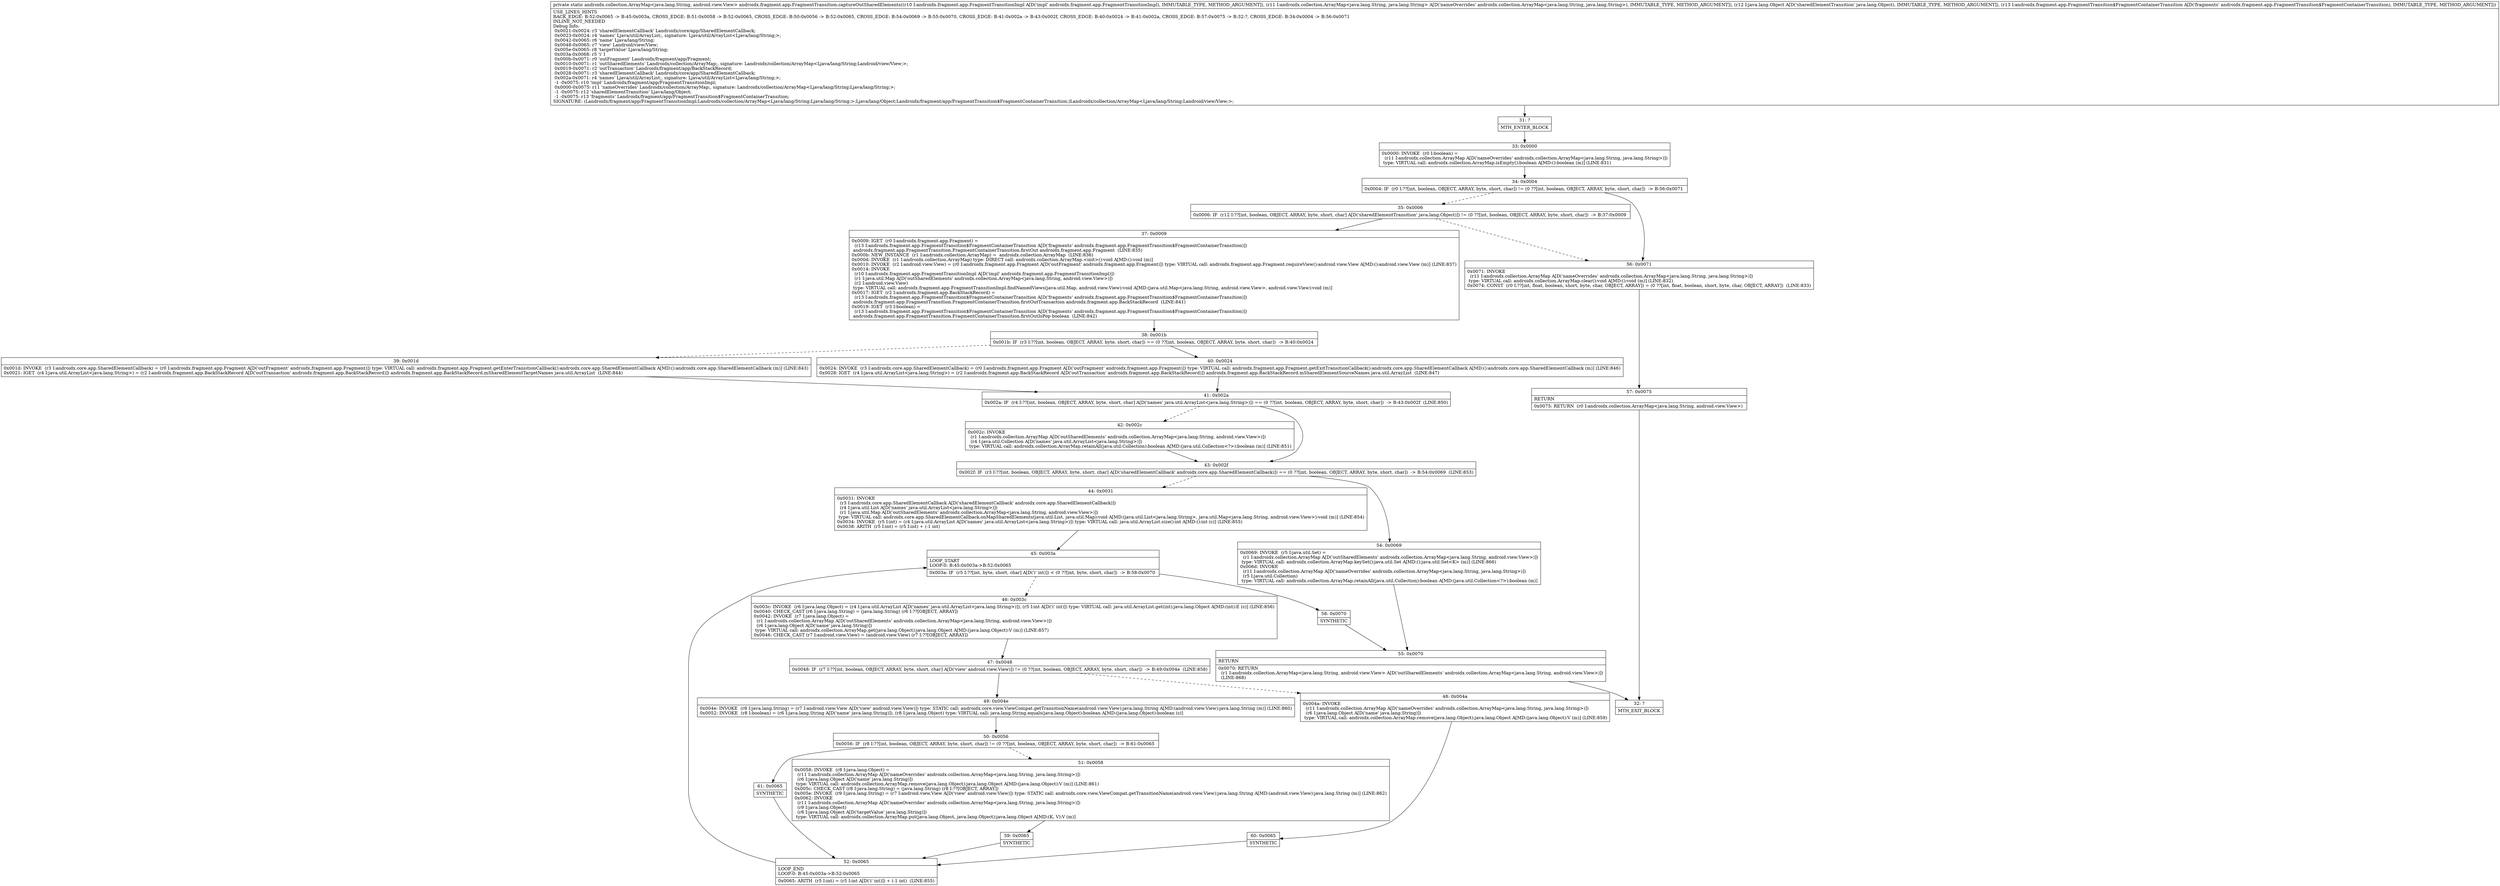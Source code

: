 digraph "CFG forandroidx.fragment.app.FragmentTransition.captureOutSharedElements(Landroidx\/fragment\/app\/FragmentTransitionImpl;Landroidx\/collection\/ArrayMap;Ljava\/lang\/Object;Landroidx\/fragment\/app\/FragmentTransition$FragmentContainerTransition;)Landroidx\/collection\/ArrayMap;" {
Node_31 [shape=record,label="{31\:\ ?|MTH_ENTER_BLOCK\l}"];
Node_33 [shape=record,label="{33\:\ 0x0000|0x0000: INVOKE  (r0 I:boolean) = \l  (r11 I:androidx.collection.ArrayMap A[D('nameOverrides' androidx.collection.ArrayMap\<java.lang.String, java.lang.String\>)])\l type: VIRTUAL call: androidx.collection.ArrayMap.isEmpty():boolean A[MD:():boolean (m)] (LINE:831)\l}"];
Node_34 [shape=record,label="{34\:\ 0x0004|0x0004: IF  (r0 I:??[int, boolean, OBJECT, ARRAY, byte, short, char]) != (0 ??[int, boolean, OBJECT, ARRAY, byte, short, char])  \-\> B:56:0x0071 \l}"];
Node_35 [shape=record,label="{35\:\ 0x0006|0x0006: IF  (r12 I:??[int, boolean, OBJECT, ARRAY, byte, short, char] A[D('sharedElementTransition' java.lang.Object)]) != (0 ??[int, boolean, OBJECT, ARRAY, byte, short, char])  \-\> B:37:0x0009 \l}"];
Node_37 [shape=record,label="{37\:\ 0x0009|0x0009: IGET  (r0 I:androidx.fragment.app.Fragment) = \l  (r13 I:androidx.fragment.app.FragmentTransition$FragmentContainerTransition A[D('fragments' androidx.fragment.app.FragmentTransition$FragmentContainerTransition)])\l androidx.fragment.app.FragmentTransition.FragmentContainerTransition.firstOut androidx.fragment.app.Fragment  (LINE:835)\l0x000b: NEW_INSTANCE  (r1 I:androidx.collection.ArrayMap) =  androidx.collection.ArrayMap  (LINE:836)\l0x000d: INVOKE  (r1 I:androidx.collection.ArrayMap) type: DIRECT call: androidx.collection.ArrayMap.\<init\>():void A[MD:():void (m)]\l0x0010: INVOKE  (r2 I:android.view.View) = (r0 I:androidx.fragment.app.Fragment A[D('outFragment' androidx.fragment.app.Fragment)]) type: VIRTUAL call: androidx.fragment.app.Fragment.requireView():android.view.View A[MD:():android.view.View (m)] (LINE:837)\l0x0014: INVOKE  \l  (r10 I:androidx.fragment.app.FragmentTransitionImpl A[D('impl' androidx.fragment.app.FragmentTransitionImpl)])\l  (r1 I:java.util.Map A[D('outSharedElements' androidx.collection.ArrayMap\<java.lang.String, android.view.View\>)])\l  (r2 I:android.view.View)\l type: VIRTUAL call: androidx.fragment.app.FragmentTransitionImpl.findNamedViews(java.util.Map, android.view.View):void A[MD:(java.util.Map\<java.lang.String, android.view.View\>, android.view.View):void (m)]\l0x0017: IGET  (r2 I:androidx.fragment.app.BackStackRecord) = \l  (r13 I:androidx.fragment.app.FragmentTransition$FragmentContainerTransition A[D('fragments' androidx.fragment.app.FragmentTransition$FragmentContainerTransition)])\l androidx.fragment.app.FragmentTransition.FragmentContainerTransition.firstOutTransaction androidx.fragment.app.BackStackRecord  (LINE:841)\l0x0019: IGET  (r3 I:boolean) = \l  (r13 I:androidx.fragment.app.FragmentTransition$FragmentContainerTransition A[D('fragments' androidx.fragment.app.FragmentTransition$FragmentContainerTransition)])\l androidx.fragment.app.FragmentTransition.FragmentContainerTransition.firstOutIsPop boolean  (LINE:842)\l}"];
Node_38 [shape=record,label="{38\:\ 0x001b|0x001b: IF  (r3 I:??[int, boolean, OBJECT, ARRAY, byte, short, char]) == (0 ??[int, boolean, OBJECT, ARRAY, byte, short, char])  \-\> B:40:0x0024 \l}"];
Node_39 [shape=record,label="{39\:\ 0x001d|0x001d: INVOKE  (r3 I:androidx.core.app.SharedElementCallback) = (r0 I:androidx.fragment.app.Fragment A[D('outFragment' androidx.fragment.app.Fragment)]) type: VIRTUAL call: androidx.fragment.app.Fragment.getEnterTransitionCallback():androidx.core.app.SharedElementCallback A[MD:():androidx.core.app.SharedElementCallback (m)] (LINE:843)\l0x0021: IGET  (r4 I:java.util.ArrayList\<java.lang.String\>) = (r2 I:androidx.fragment.app.BackStackRecord A[D('outTransaction' androidx.fragment.app.BackStackRecord)]) androidx.fragment.app.BackStackRecord.mSharedElementTargetNames java.util.ArrayList  (LINE:844)\l}"];
Node_41 [shape=record,label="{41\:\ 0x002a|0x002a: IF  (r4 I:??[int, boolean, OBJECT, ARRAY, byte, short, char] A[D('names' java.util.ArrayList\<java.lang.String\>)]) == (0 ??[int, boolean, OBJECT, ARRAY, byte, short, char])  \-\> B:43:0x002f  (LINE:850)\l}"];
Node_42 [shape=record,label="{42\:\ 0x002c|0x002c: INVOKE  \l  (r1 I:androidx.collection.ArrayMap A[D('outSharedElements' androidx.collection.ArrayMap\<java.lang.String, android.view.View\>)])\l  (r4 I:java.util.Collection A[D('names' java.util.ArrayList\<java.lang.String\>)])\l type: VIRTUAL call: androidx.collection.ArrayMap.retainAll(java.util.Collection):boolean A[MD:(java.util.Collection\<?\>):boolean (m)] (LINE:851)\l}"];
Node_43 [shape=record,label="{43\:\ 0x002f|0x002f: IF  (r3 I:??[int, boolean, OBJECT, ARRAY, byte, short, char] A[D('sharedElementCallback' androidx.core.app.SharedElementCallback)]) == (0 ??[int, boolean, OBJECT, ARRAY, byte, short, char])  \-\> B:54:0x0069  (LINE:853)\l}"];
Node_44 [shape=record,label="{44\:\ 0x0031|0x0031: INVOKE  \l  (r3 I:androidx.core.app.SharedElementCallback A[D('sharedElementCallback' androidx.core.app.SharedElementCallback)])\l  (r4 I:java.util.List A[D('names' java.util.ArrayList\<java.lang.String\>)])\l  (r1 I:java.util.Map A[D('outSharedElements' androidx.collection.ArrayMap\<java.lang.String, android.view.View\>)])\l type: VIRTUAL call: androidx.core.app.SharedElementCallback.onMapSharedElements(java.util.List, java.util.Map):void A[MD:(java.util.List\<java.lang.String\>, java.util.Map\<java.lang.String, android.view.View\>):void (m)] (LINE:854)\l0x0034: INVOKE  (r5 I:int) = (r4 I:java.util.ArrayList A[D('names' java.util.ArrayList\<java.lang.String\>)]) type: VIRTUAL call: java.util.ArrayList.size():int A[MD:():int (c)] (LINE:855)\l0x0038: ARITH  (r5 I:int) = (r5 I:int) + (\-1 int) \l}"];
Node_45 [shape=record,label="{45\:\ 0x003a|LOOP_START\lLOOP:0: B:45:0x003a\-\>B:52:0x0065\l|0x003a: IF  (r5 I:??[int, byte, short, char] A[D('i' int)]) \< (0 ??[int, byte, short, char])  \-\> B:58:0x0070 \l}"];
Node_46 [shape=record,label="{46\:\ 0x003c|0x003c: INVOKE  (r6 I:java.lang.Object) = (r4 I:java.util.ArrayList A[D('names' java.util.ArrayList\<java.lang.String\>)]), (r5 I:int A[D('i' int)]) type: VIRTUAL call: java.util.ArrayList.get(int):java.lang.Object A[MD:(int):E (c)] (LINE:856)\l0x0040: CHECK_CAST (r6 I:java.lang.String) = (java.lang.String) (r6 I:??[OBJECT, ARRAY]) \l0x0042: INVOKE  (r7 I:java.lang.Object) = \l  (r1 I:androidx.collection.ArrayMap A[D('outSharedElements' androidx.collection.ArrayMap\<java.lang.String, android.view.View\>)])\l  (r6 I:java.lang.Object A[D('name' java.lang.String)])\l type: VIRTUAL call: androidx.collection.ArrayMap.get(java.lang.Object):java.lang.Object A[MD:(java.lang.Object):V (m)] (LINE:857)\l0x0046: CHECK_CAST (r7 I:android.view.View) = (android.view.View) (r7 I:??[OBJECT, ARRAY]) \l}"];
Node_47 [shape=record,label="{47\:\ 0x0048|0x0048: IF  (r7 I:??[int, boolean, OBJECT, ARRAY, byte, short, char] A[D('view' android.view.View)]) != (0 ??[int, boolean, OBJECT, ARRAY, byte, short, char])  \-\> B:49:0x004e  (LINE:858)\l}"];
Node_48 [shape=record,label="{48\:\ 0x004a|0x004a: INVOKE  \l  (r11 I:androidx.collection.ArrayMap A[D('nameOverrides' androidx.collection.ArrayMap\<java.lang.String, java.lang.String\>)])\l  (r6 I:java.lang.Object A[D('name' java.lang.String)])\l type: VIRTUAL call: androidx.collection.ArrayMap.remove(java.lang.Object):java.lang.Object A[MD:(java.lang.Object):V (m)] (LINE:859)\l}"];
Node_60 [shape=record,label="{60\:\ 0x0065|SYNTHETIC\l}"];
Node_52 [shape=record,label="{52\:\ 0x0065|LOOP_END\lLOOP:0: B:45:0x003a\-\>B:52:0x0065\l|0x0065: ARITH  (r5 I:int) = (r5 I:int A[D('i' int)]) + (\-1 int)  (LINE:855)\l}"];
Node_49 [shape=record,label="{49\:\ 0x004e|0x004e: INVOKE  (r8 I:java.lang.String) = (r7 I:android.view.View A[D('view' android.view.View)]) type: STATIC call: androidx.core.view.ViewCompat.getTransitionName(android.view.View):java.lang.String A[MD:(android.view.View):java.lang.String (m)] (LINE:860)\l0x0052: INVOKE  (r8 I:boolean) = (r6 I:java.lang.String A[D('name' java.lang.String)]), (r8 I:java.lang.Object) type: VIRTUAL call: java.lang.String.equals(java.lang.Object):boolean A[MD:(java.lang.Object):boolean (c)]\l}"];
Node_50 [shape=record,label="{50\:\ 0x0056|0x0056: IF  (r8 I:??[int, boolean, OBJECT, ARRAY, byte, short, char]) != (0 ??[int, boolean, OBJECT, ARRAY, byte, short, char])  \-\> B:61:0x0065 \l}"];
Node_51 [shape=record,label="{51\:\ 0x0058|0x0058: INVOKE  (r8 I:java.lang.Object) = \l  (r11 I:androidx.collection.ArrayMap A[D('nameOverrides' androidx.collection.ArrayMap\<java.lang.String, java.lang.String\>)])\l  (r6 I:java.lang.Object A[D('name' java.lang.String)])\l type: VIRTUAL call: androidx.collection.ArrayMap.remove(java.lang.Object):java.lang.Object A[MD:(java.lang.Object):V (m)] (LINE:861)\l0x005c: CHECK_CAST (r8 I:java.lang.String) = (java.lang.String) (r8 I:??[OBJECT, ARRAY]) \l0x005e: INVOKE  (r9 I:java.lang.String) = (r7 I:android.view.View A[D('view' android.view.View)]) type: STATIC call: androidx.core.view.ViewCompat.getTransitionName(android.view.View):java.lang.String A[MD:(android.view.View):java.lang.String (m)] (LINE:862)\l0x0062: INVOKE  \l  (r11 I:androidx.collection.ArrayMap A[D('nameOverrides' androidx.collection.ArrayMap\<java.lang.String, java.lang.String\>)])\l  (r9 I:java.lang.Object)\l  (r8 I:java.lang.Object A[D('targetValue' java.lang.String)])\l type: VIRTUAL call: androidx.collection.ArrayMap.put(java.lang.Object, java.lang.Object):java.lang.Object A[MD:(K, V):V (m)]\l}"];
Node_59 [shape=record,label="{59\:\ 0x0065|SYNTHETIC\l}"];
Node_61 [shape=record,label="{61\:\ 0x0065|SYNTHETIC\l}"];
Node_58 [shape=record,label="{58\:\ 0x0070|SYNTHETIC\l}"];
Node_55 [shape=record,label="{55\:\ 0x0070|RETURN\l|0x0070: RETURN  \l  (r1 I:androidx.collection.ArrayMap\<java.lang.String, android.view.View\> A[D('outSharedElements' androidx.collection.ArrayMap\<java.lang.String, android.view.View\>)])\l  (LINE:868)\l}"];
Node_32 [shape=record,label="{32\:\ ?|MTH_EXIT_BLOCK\l}"];
Node_54 [shape=record,label="{54\:\ 0x0069|0x0069: INVOKE  (r5 I:java.util.Set) = \l  (r1 I:androidx.collection.ArrayMap A[D('outSharedElements' androidx.collection.ArrayMap\<java.lang.String, android.view.View\>)])\l type: VIRTUAL call: androidx.collection.ArrayMap.keySet():java.util.Set A[MD:():java.util.Set\<K\> (m)] (LINE:866)\l0x006d: INVOKE  \l  (r11 I:androidx.collection.ArrayMap A[D('nameOverrides' androidx.collection.ArrayMap\<java.lang.String, java.lang.String\>)])\l  (r5 I:java.util.Collection)\l type: VIRTUAL call: androidx.collection.ArrayMap.retainAll(java.util.Collection):boolean A[MD:(java.util.Collection\<?\>):boolean (m)]\l}"];
Node_40 [shape=record,label="{40\:\ 0x0024|0x0024: INVOKE  (r3 I:androidx.core.app.SharedElementCallback) = (r0 I:androidx.fragment.app.Fragment A[D('outFragment' androidx.fragment.app.Fragment)]) type: VIRTUAL call: androidx.fragment.app.Fragment.getExitTransitionCallback():androidx.core.app.SharedElementCallback A[MD:():androidx.core.app.SharedElementCallback (m)] (LINE:846)\l0x0028: IGET  (r4 I:java.util.ArrayList\<java.lang.String\>) = (r2 I:androidx.fragment.app.BackStackRecord A[D('outTransaction' androidx.fragment.app.BackStackRecord)]) androidx.fragment.app.BackStackRecord.mSharedElementSourceNames java.util.ArrayList  (LINE:847)\l}"];
Node_56 [shape=record,label="{56\:\ 0x0071|0x0071: INVOKE  \l  (r11 I:androidx.collection.ArrayMap A[D('nameOverrides' androidx.collection.ArrayMap\<java.lang.String, java.lang.String\>)])\l type: VIRTUAL call: androidx.collection.ArrayMap.clear():void A[MD:():void (m)] (LINE:832)\l0x0074: CONST  (r0 I:??[int, float, boolean, short, byte, char, OBJECT, ARRAY]) = (0 ??[int, float, boolean, short, byte, char, OBJECT, ARRAY])  (LINE:833)\l}"];
Node_57 [shape=record,label="{57\:\ 0x0075|RETURN\l|0x0075: RETURN  (r0 I:androidx.collection.ArrayMap\<java.lang.String, android.view.View\>) \l}"];
MethodNode[shape=record,label="{private static androidx.collection.ArrayMap\<java.lang.String, android.view.View\> androidx.fragment.app.FragmentTransition.captureOutSharedElements((r10 I:androidx.fragment.app.FragmentTransitionImpl A[D('impl' androidx.fragment.app.FragmentTransitionImpl), IMMUTABLE_TYPE, METHOD_ARGUMENT]), (r11 I:androidx.collection.ArrayMap\<java.lang.String, java.lang.String\> A[D('nameOverrides' androidx.collection.ArrayMap\<java.lang.String, java.lang.String\>), IMMUTABLE_TYPE, METHOD_ARGUMENT]), (r12 I:java.lang.Object A[D('sharedElementTransition' java.lang.Object), IMMUTABLE_TYPE, METHOD_ARGUMENT]), (r13 I:androidx.fragment.app.FragmentTransition$FragmentContainerTransition A[D('fragments' androidx.fragment.app.FragmentTransition$FragmentContainerTransition), IMMUTABLE_TYPE, METHOD_ARGUMENT]))  | USE_LINES_HINTS\lBACK_EDGE: B:52:0x0065 \-\> B:45:0x003a, CROSS_EDGE: B:51:0x0058 \-\> B:52:0x0065, CROSS_EDGE: B:50:0x0056 \-\> B:52:0x0065, CROSS_EDGE: B:54:0x0069 \-\> B:55:0x0070, CROSS_EDGE: B:41:0x002a \-\> B:43:0x002f, CROSS_EDGE: B:40:0x0024 \-\> B:41:0x002a, CROSS_EDGE: B:57:0x0075 \-\> B:32:?, CROSS_EDGE: B:34:0x0004 \-\> B:56:0x0071\lINLINE_NOT_NEEDED\lDebug Info:\l  0x0021\-0x0024: r3 'sharedElementCallback' Landroidx\/core\/app\/SharedElementCallback;\l  0x0023\-0x0024: r4 'names' Ljava\/util\/ArrayList;, signature: Ljava\/util\/ArrayList\<Ljava\/lang\/String;\>;\l  0x0042\-0x0065: r6 'name' Ljava\/lang\/String;\l  0x0048\-0x0065: r7 'view' Landroid\/view\/View;\l  0x005e\-0x0065: r8 'targetValue' Ljava\/lang\/String;\l  0x003a\-0x0068: r5 'i' I\l  0x000b\-0x0071: r0 'outFragment' Landroidx\/fragment\/app\/Fragment;\l  0x0010\-0x0071: r1 'outSharedElements' Landroidx\/collection\/ArrayMap;, signature: Landroidx\/collection\/ArrayMap\<Ljava\/lang\/String;Landroid\/view\/View;\>;\l  0x0019\-0x0071: r2 'outTransaction' Landroidx\/fragment\/app\/BackStackRecord;\l  0x0028\-0x0071: r3 'sharedElementCallback' Landroidx\/core\/app\/SharedElementCallback;\l  0x002a\-0x0071: r4 'names' Ljava\/util\/ArrayList;, signature: Ljava\/util\/ArrayList\<Ljava\/lang\/String;\>;\l  \-1 \-0x0075: r10 'impl' Landroidx\/fragment\/app\/FragmentTransitionImpl;\l  0x0000\-0x0075: r11 'nameOverrides' Landroidx\/collection\/ArrayMap;, signature: Landroidx\/collection\/ArrayMap\<Ljava\/lang\/String;Ljava\/lang\/String;\>;\l  \-1 \-0x0075: r12 'sharedElementTransition' Ljava\/lang\/Object;\l  \-1 \-0x0075: r13 'fragments' Landroidx\/fragment\/app\/FragmentTransition$FragmentContainerTransition;\lSIGNATURE: (Landroidx\/fragment\/app\/FragmentTransitionImpl;Landroidx\/collection\/ArrayMap\<Ljava\/lang\/String;Ljava\/lang\/String;\>;Ljava\/lang\/Object;Landroidx\/fragment\/app\/FragmentTransition$FragmentContainerTransition;)Landroidx\/collection\/ArrayMap\<Ljava\/lang\/String;Landroid\/view\/View;\>;\l}"];
MethodNode -> Node_31;Node_31 -> Node_33;
Node_33 -> Node_34;
Node_34 -> Node_35[style=dashed];
Node_34 -> Node_56;
Node_35 -> Node_37;
Node_35 -> Node_56[style=dashed];
Node_37 -> Node_38;
Node_38 -> Node_39[style=dashed];
Node_38 -> Node_40;
Node_39 -> Node_41;
Node_41 -> Node_42[style=dashed];
Node_41 -> Node_43;
Node_42 -> Node_43;
Node_43 -> Node_44[style=dashed];
Node_43 -> Node_54;
Node_44 -> Node_45;
Node_45 -> Node_46[style=dashed];
Node_45 -> Node_58;
Node_46 -> Node_47;
Node_47 -> Node_48[style=dashed];
Node_47 -> Node_49;
Node_48 -> Node_60;
Node_60 -> Node_52;
Node_52 -> Node_45;
Node_49 -> Node_50;
Node_50 -> Node_51[style=dashed];
Node_50 -> Node_61;
Node_51 -> Node_59;
Node_59 -> Node_52;
Node_61 -> Node_52;
Node_58 -> Node_55;
Node_55 -> Node_32;
Node_54 -> Node_55;
Node_40 -> Node_41;
Node_56 -> Node_57;
Node_57 -> Node_32;
}

